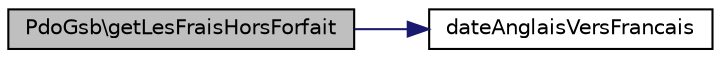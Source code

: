digraph "PdoGsb\getLesFraisHorsForfait"
{
 // LATEX_PDF_SIZE
  edge [fontname="Helvetica",fontsize="10",labelfontname="Helvetica",labelfontsize="10"];
  node [fontname="Helvetica",fontsize="10",shape=record];
  rankdir="LR";
  Node13 [label="PdoGsb\\getLesFraisHorsForfait",height=0.2,width=0.4,color="black", fillcolor="grey75", style="filled", fontcolor="black",tooltip=" "];
  Node13 -> Node14 [color="midnightblue",fontsize="10",style="solid",fontname="Helvetica"];
  Node14 [label="dateAnglaisVersFrancais",height=0.2,width=0.4,color="black", fillcolor="white", style="filled",URL="$fct_8inc_8php.html#a6e0d8dd85362ba68b76db41db62e2499",tooltip=" "];
}
